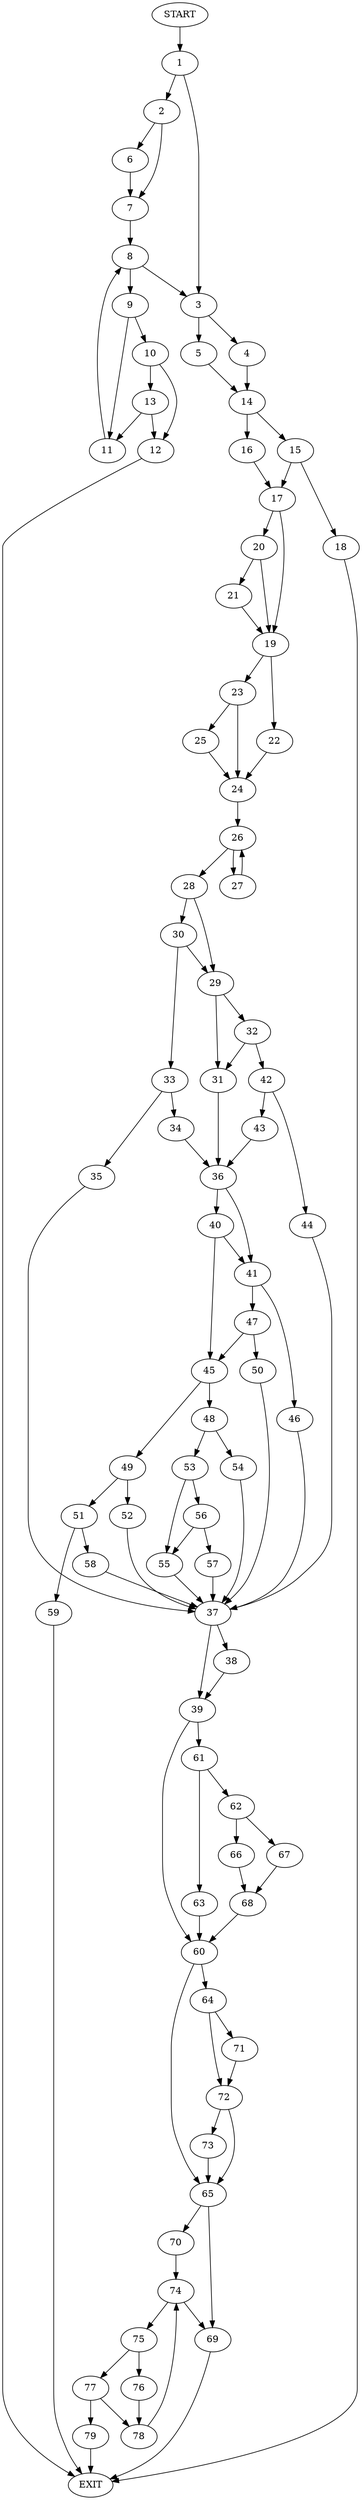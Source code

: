 digraph {
0 [label="START"]
80 [label="EXIT"]
0 -> 1
1 -> 2
1 -> 3
3 -> 4
3 -> 5
2 -> 6
2 -> 7
6 -> 7
7 -> 8
8 -> 9
8 -> 3
9 -> 10
9 -> 11
10 -> 12
10 -> 13
11 -> 8
12 -> 80
13 -> 12
13 -> 11
5 -> 14
4 -> 14
14 -> 15
14 -> 16
16 -> 17
15 -> 17
15 -> 18
17 -> 19
17 -> 20
18 -> 80
20 -> 21
20 -> 19
19 -> 22
19 -> 23
21 -> 19
23 -> 24
23 -> 25
22 -> 24
24 -> 26
25 -> 24
26 -> 27
26 -> 28
28 -> 29
28 -> 30
27 -> 26
29 -> 31
29 -> 32
30 -> 33
30 -> 29
33 -> 34
33 -> 35
34 -> 36
35 -> 37
37 -> 38
37 -> 39
36 -> 40
36 -> 41
32 -> 31
32 -> 42
31 -> 36
42 -> 43
42 -> 44
43 -> 36
44 -> 37
40 -> 45
40 -> 41
41 -> 46
41 -> 47
45 -> 48
45 -> 49
47 -> 50
47 -> 45
46 -> 37
50 -> 37
49 -> 51
49 -> 52
48 -> 53
48 -> 54
53 -> 55
53 -> 56
54 -> 37
55 -> 37
56 -> 55
56 -> 57
57 -> 37
52 -> 37
51 -> 58
51 -> 59
58 -> 37
59 -> 80
38 -> 39
39 -> 60
39 -> 61
61 -> 62
61 -> 63
60 -> 64
60 -> 65
63 -> 60
62 -> 66
62 -> 67
67 -> 68
66 -> 68
68 -> 60
65 -> 69
65 -> 70
64 -> 71
64 -> 72
71 -> 72
72 -> 73
72 -> 65
73 -> 65
70 -> 74
69 -> 80
74 -> 75
74 -> 69
75 -> 76
75 -> 77
76 -> 78
77 -> 79
77 -> 78
78 -> 74
79 -> 80
}
